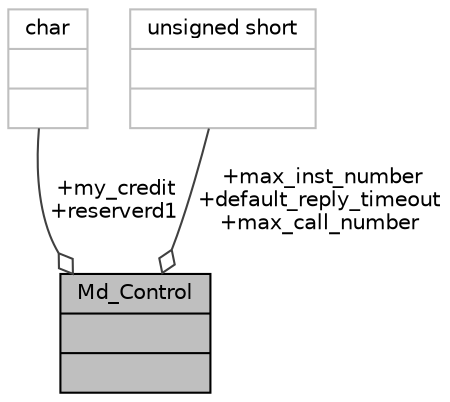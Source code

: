 digraph "Md_Control"
{
  edge [fontname="Helvetica",fontsize="10",labelfontname="Helvetica",labelfontsize="10"];
  node [fontname="Helvetica",fontsize="10",shape=record];
  Node1 [label="{Md_Control\n||}",height=0.2,width=0.4,color="black", fillcolor="grey75", style="filled" fontcolor="black"];
  Node2 -> Node1 [color="grey25",fontsize="10",style="solid",label=" +my_credit\n+reserverd1" ,arrowhead="odiamond",fontname="Helvetica"];
  Node2 [label="{char\n||}",height=0.2,width=0.4,color="grey75", fillcolor="white", style="filled"];
  Node3 -> Node1 [color="grey25",fontsize="10",style="solid",label=" +max_inst_number\n+default_reply_timeout\n+max_call_number" ,arrowhead="odiamond",fontname="Helvetica"];
  Node3 [label="{unsigned short\n||}",height=0.2,width=0.4,color="grey75", fillcolor="white", style="filled"];
}
